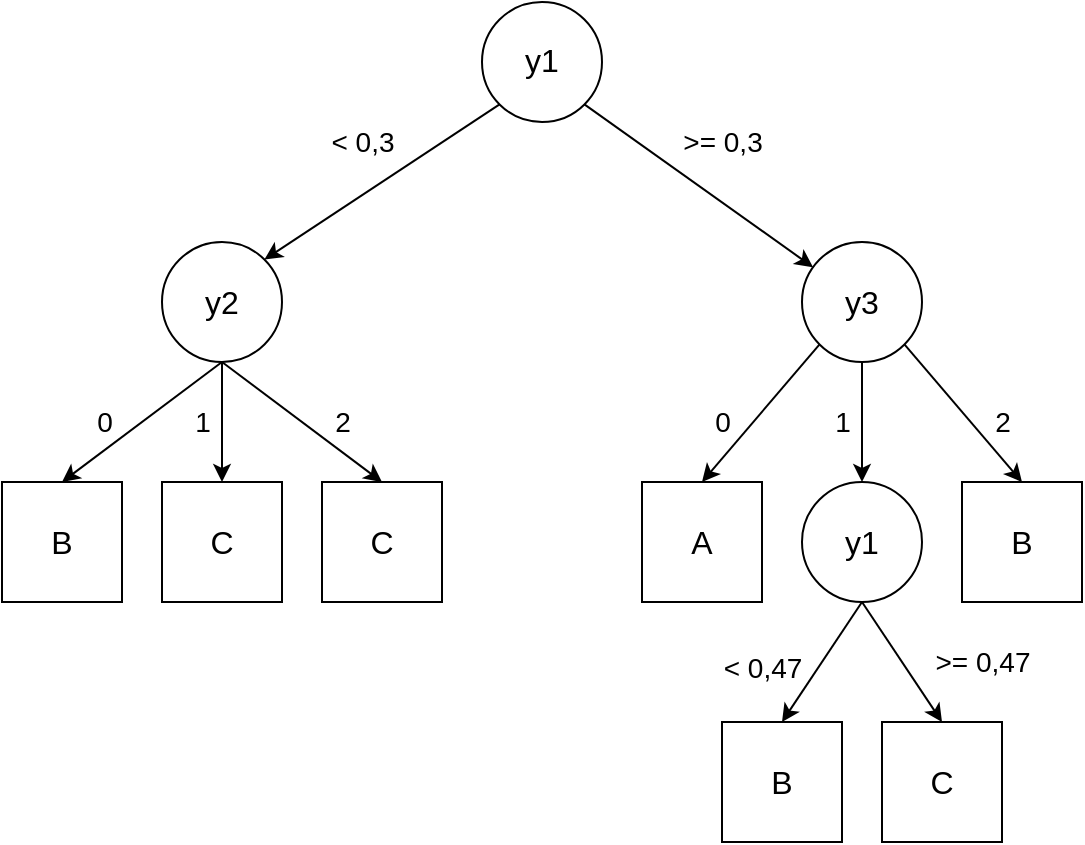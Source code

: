 <mxfile version="24.7.16">
  <diagram name="Page-1" id="EizfMboj0m_JcJLc6Q6Q">
    <mxGraphModel dx="1399" dy="764" grid="0" gridSize="10" guides="1" tooltips="1" connect="1" arrows="1" fold="1" page="1" pageScale="1" pageWidth="850" pageHeight="1100" math="0" shadow="0">
      <root>
        <mxCell id="0" />
        <mxCell id="1" parent="0" />
        <mxCell id="I1Nm32FQnlpQxQIGihCn-21" style="rounded=0;orthogonalLoop=1;jettySize=auto;html=1;exitX=1;exitY=1;exitDx=0;exitDy=0;strokeColor=default;startArrow=none;startFill=0;" edge="1" parent="1" source="I1Nm32FQnlpQxQIGihCn-1" target="I1Nm32FQnlpQxQIGihCn-3">
          <mxGeometry relative="1" as="geometry" />
        </mxCell>
        <mxCell id="I1Nm32FQnlpQxQIGihCn-25" value="&lt;font style=&quot;font-size: 14px;&quot;&gt;&amp;gt;= 0,3&lt;/font&gt;" style="edgeLabel;html=1;align=center;verticalAlign=middle;resizable=0;points=[];fontFamily=Helvetica;fontSize=11;fontColor=default;labelBackgroundColor=default;" vertex="1" connectable="0" parent="I1Nm32FQnlpQxQIGihCn-21">
          <mxGeometry x="0.155" y="-2" relative="1" as="geometry">
            <mxPoint x="4" y="-30" as="offset" />
          </mxGeometry>
        </mxCell>
        <mxCell id="I1Nm32FQnlpQxQIGihCn-23" style="edgeStyle=none;shape=connector;rounded=0;orthogonalLoop=1;jettySize=auto;html=1;exitX=0;exitY=1;exitDx=0;exitDy=0;entryX=1;entryY=0;entryDx=0;entryDy=0;strokeColor=default;align=center;verticalAlign=middle;fontFamily=Helvetica;fontSize=11;fontColor=default;labelBackgroundColor=default;startArrow=none;startFill=0;endArrow=classic;" edge="1" parent="1" source="I1Nm32FQnlpQxQIGihCn-1" target="I1Nm32FQnlpQxQIGihCn-2">
          <mxGeometry relative="1" as="geometry" />
        </mxCell>
        <mxCell id="I1Nm32FQnlpQxQIGihCn-26" value="&lt;font style=&quot;font-size: 14px;&quot;&gt;&amp;lt; 0,3&lt;/font&gt;" style="edgeLabel;html=1;align=center;verticalAlign=middle;resizable=0;points=[];fontFamily=Helvetica;fontSize=11;fontColor=default;labelBackgroundColor=default;fillColor=none;gradientColor=none;" vertex="1" connectable="0" parent="I1Nm32FQnlpQxQIGihCn-23">
          <mxGeometry x="0.008" y="1" relative="1" as="geometry">
            <mxPoint x="-10" y="-21" as="offset" />
          </mxGeometry>
        </mxCell>
        <mxCell id="I1Nm32FQnlpQxQIGihCn-1" value="&lt;p style=&quot;line-height: 120%;&quot;&gt;&lt;/p&gt;&lt;div style=&quot;line-height: 120%;&quot;&gt;&lt;span data-darkreader-inline-color=&quot;&quot; data-darkreader-inline-bgcolor=&quot;&quot; style=&quot;background-color: initial; color: rgb(0, 0, 0); --darkreader-inline-bgcolor: initial; --darkreader-inline-color: #ffffff;&quot;&gt;&lt;font style=&quot;font-size: 16px;&quot;&gt;y1&lt;/font&gt;&lt;/span&gt;&lt;/div&gt;&lt;p&gt;&lt;/p&gt;" style="ellipse;whiteSpace=wrap;html=1;aspect=fixed;align=center;" vertex="1" parent="1">
          <mxGeometry x="370" y="90" width="60" height="60" as="geometry" />
        </mxCell>
        <mxCell id="I1Nm32FQnlpQxQIGihCn-33" style="edgeStyle=none;shape=connector;rounded=0;orthogonalLoop=1;jettySize=auto;html=1;exitX=0.5;exitY=1;exitDx=0;exitDy=0;entryX=0.5;entryY=0;entryDx=0;entryDy=0;strokeColor=default;align=center;verticalAlign=middle;fontFamily=Helvetica;fontSize=11;fontColor=default;labelBackgroundColor=default;resizable=0;startArrow=none;startFill=0;endArrow=classic;" edge="1" parent="1" source="I1Nm32FQnlpQxQIGihCn-2" target="I1Nm32FQnlpQxQIGihCn-14">
          <mxGeometry relative="1" as="geometry" />
        </mxCell>
        <mxCell id="I1Nm32FQnlpQxQIGihCn-37" value="&lt;font style=&quot;font-size: 14px;&quot;&gt;1&lt;/font&gt;" style="edgeLabel;html=1;align=center;verticalAlign=middle;resizable=0;points=[];fontFamily=Helvetica;fontSize=11;fontColor=default;labelBackgroundColor=default;fillColor=none;gradientColor=none;" vertex="1" connectable="0" parent="I1Nm32FQnlpQxQIGihCn-33">
          <mxGeometry x="0.1" y="2" relative="1" as="geometry">
            <mxPoint x="-12" y="-3" as="offset" />
          </mxGeometry>
        </mxCell>
        <mxCell id="I1Nm32FQnlpQxQIGihCn-34" style="edgeStyle=none;shape=connector;rounded=0;orthogonalLoop=1;jettySize=auto;html=1;exitX=0.5;exitY=1;exitDx=0;exitDy=0;entryX=0.5;entryY=0;entryDx=0;entryDy=0;strokeColor=default;align=center;verticalAlign=middle;fontFamily=Helvetica;fontSize=11;fontColor=default;labelBackgroundColor=default;resizable=0;startArrow=none;startFill=0;endArrow=classic;" edge="1" parent="1" source="I1Nm32FQnlpQxQIGihCn-2" target="I1Nm32FQnlpQxQIGihCn-16">
          <mxGeometry relative="1" as="geometry" />
        </mxCell>
        <mxCell id="I1Nm32FQnlpQxQIGihCn-38" value="&lt;span style=&quot;font-size: 14px;&quot;&gt;2&lt;/span&gt;" style="edgeLabel;html=1;align=center;verticalAlign=middle;resizable=0;points=[];fontFamily=Helvetica;fontSize=11;fontColor=default;labelBackgroundColor=default;fillColor=none;gradientColor=none;" vertex="1" connectable="0" parent="I1Nm32FQnlpQxQIGihCn-34">
          <mxGeometry x="0.132" y="-4" relative="1" as="geometry">
            <mxPoint x="17" y="-7" as="offset" />
          </mxGeometry>
        </mxCell>
        <mxCell id="I1Nm32FQnlpQxQIGihCn-35" style="edgeStyle=none;shape=connector;rounded=0;orthogonalLoop=1;jettySize=auto;html=1;exitX=0.5;exitY=1;exitDx=0;exitDy=0;entryX=0.5;entryY=0;entryDx=0;entryDy=0;strokeColor=default;align=center;verticalAlign=middle;fontFamily=Helvetica;fontSize=11;fontColor=default;labelBackgroundColor=default;resizable=0;startArrow=none;startFill=0;endArrow=classic;" edge="1" parent="1" source="I1Nm32FQnlpQxQIGihCn-2" target="I1Nm32FQnlpQxQIGihCn-13">
          <mxGeometry relative="1" as="geometry" />
        </mxCell>
        <mxCell id="I1Nm32FQnlpQxQIGihCn-36" value="&lt;font style=&quot;font-size: 14px;&quot;&gt;0&lt;/font&gt;" style="edgeLabel;html=1;align=center;verticalAlign=middle;resizable=0;points=[];fontFamily=Helvetica;fontSize=11;fontColor=default;labelBackgroundColor=default;fillColor=none;gradientColor=none;" vertex="1" connectable="0" parent="I1Nm32FQnlpQxQIGihCn-35">
          <mxGeometry x="0.064" y="-2" relative="1" as="geometry">
            <mxPoint x="-16" as="offset" />
          </mxGeometry>
        </mxCell>
        <mxCell id="I1Nm32FQnlpQxQIGihCn-2" value="&lt;font style=&quot;font-size: 16px;&quot;&gt;y2&lt;/font&gt;" style="ellipse;whiteSpace=wrap;html=1;aspect=fixed;" vertex="1" parent="1">
          <mxGeometry x="210" y="210" width="60" height="60" as="geometry" />
        </mxCell>
        <mxCell id="I1Nm32FQnlpQxQIGihCn-28" style="edgeStyle=none;shape=connector;rounded=0;orthogonalLoop=1;jettySize=auto;html=1;entryX=0.5;entryY=0;entryDx=0;entryDy=0;strokeColor=default;align=center;verticalAlign=middle;fontFamily=Helvetica;fontSize=11;fontColor=default;labelBackgroundColor=default;resizable=0;startArrow=none;startFill=0;endArrow=classic;" edge="1" parent="1" source="I1Nm32FQnlpQxQIGihCn-3" target="I1Nm32FQnlpQxQIGihCn-7">
          <mxGeometry relative="1" as="geometry" />
        </mxCell>
        <mxCell id="I1Nm32FQnlpQxQIGihCn-40" value="&lt;font style=&quot;font-size: 14px;&quot;&gt;1&lt;/font&gt;" style="edgeLabel;html=1;align=center;verticalAlign=middle;resizable=0;points=[];fontFamily=Helvetica;fontSize=11;fontColor=default;labelBackgroundColor=default;fillColor=none;gradientColor=none;" vertex="1" connectable="0" parent="I1Nm32FQnlpQxQIGihCn-28">
          <mxGeometry x="-0.333" y="1" relative="1" as="geometry">
            <mxPoint x="-11" y="10" as="offset" />
          </mxGeometry>
        </mxCell>
        <mxCell id="I1Nm32FQnlpQxQIGihCn-29" style="edgeStyle=none;shape=connector;rounded=0;orthogonalLoop=1;jettySize=auto;html=1;exitX=0;exitY=1;exitDx=0;exitDy=0;entryX=0.5;entryY=0;entryDx=0;entryDy=0;strokeColor=default;align=center;verticalAlign=middle;fontFamily=Helvetica;fontSize=11;fontColor=default;labelBackgroundColor=default;resizable=0;startArrow=none;startFill=0;endArrow=classic;" edge="1" parent="1" source="I1Nm32FQnlpQxQIGihCn-3" target="I1Nm32FQnlpQxQIGihCn-17">
          <mxGeometry relative="1" as="geometry" />
        </mxCell>
        <mxCell id="I1Nm32FQnlpQxQIGihCn-39" value="&lt;span style=&quot;font-size: 14px;&quot;&gt;0&lt;/span&gt;" style="edgeLabel;html=1;align=center;verticalAlign=middle;resizable=0;points=[];fontFamily=Helvetica;fontSize=11;fontColor=default;labelBackgroundColor=default;fillColor=none;gradientColor=none;" vertex="1" connectable="0" parent="I1Nm32FQnlpQxQIGihCn-29">
          <mxGeometry x="-0.211" y="-2" relative="1" as="geometry">
            <mxPoint x="-24" y="13" as="offset" />
          </mxGeometry>
        </mxCell>
        <mxCell id="I1Nm32FQnlpQxQIGihCn-30" style="edgeStyle=none;shape=connector;rounded=0;orthogonalLoop=1;jettySize=auto;html=1;exitX=1;exitY=1;exitDx=0;exitDy=0;entryX=0.5;entryY=0;entryDx=0;entryDy=0;strokeColor=default;align=center;verticalAlign=middle;fontFamily=Helvetica;fontSize=11;fontColor=default;labelBackgroundColor=default;resizable=0;startArrow=none;startFill=0;endArrow=classic;" edge="1" parent="1" source="I1Nm32FQnlpQxQIGihCn-3" target="I1Nm32FQnlpQxQIGihCn-18">
          <mxGeometry relative="1" as="geometry" />
        </mxCell>
        <mxCell id="I1Nm32FQnlpQxQIGihCn-41" value="&lt;font style=&quot;font-size: 14px;&quot;&gt;2&lt;/font&gt;" style="edgeLabel;html=1;align=center;verticalAlign=middle;resizable=0;points=[];fontFamily=Helvetica;fontSize=11;fontColor=default;labelBackgroundColor=default;fillColor=none;gradientColor=none;" vertex="1" connectable="0" parent="I1Nm32FQnlpQxQIGihCn-30">
          <mxGeometry x="-0.134" y="3" relative="1" as="geometry">
            <mxPoint x="21" y="11" as="offset" />
          </mxGeometry>
        </mxCell>
        <mxCell id="I1Nm32FQnlpQxQIGihCn-3" value="&lt;div style=&quot;&quot;&gt;&lt;font style=&quot;font-size: 16px;&quot;&gt;y3&lt;/font&gt;&lt;/div&gt;" style="ellipse;whiteSpace=wrap;html=1;aspect=fixed;" vertex="1" parent="1">
          <mxGeometry x="530" y="210" width="60" height="60" as="geometry" />
        </mxCell>
        <mxCell id="I1Nm32FQnlpQxQIGihCn-31" style="edgeStyle=none;shape=connector;rounded=0;orthogonalLoop=1;jettySize=auto;html=1;exitX=0.5;exitY=1;exitDx=0;exitDy=0;entryX=0.5;entryY=0;entryDx=0;entryDy=0;strokeColor=default;align=center;verticalAlign=middle;fontFamily=Helvetica;fontSize=11;fontColor=default;labelBackgroundColor=default;resizable=0;startArrow=none;startFill=0;endArrow=classic;" edge="1" parent="1" source="I1Nm32FQnlpQxQIGihCn-7" target="I1Nm32FQnlpQxQIGihCn-19">
          <mxGeometry relative="1" as="geometry" />
        </mxCell>
        <mxCell id="I1Nm32FQnlpQxQIGihCn-43" value="&lt;font style=&quot;font-size: 14px;&quot;&gt;&amp;gt;= 0,47&lt;/font&gt;" style="edgeLabel;html=1;align=center;verticalAlign=middle;resizable=0;points=[];fontFamily=Helvetica;fontSize=11;fontColor=default;labelBackgroundColor=default;fillColor=none;gradientColor=none;" vertex="1" connectable="0" parent="I1Nm32FQnlpQxQIGihCn-31">
          <mxGeometry x="0.008" y="2" relative="1" as="geometry">
            <mxPoint x="38" as="offset" />
          </mxGeometry>
        </mxCell>
        <mxCell id="I1Nm32FQnlpQxQIGihCn-32" style="edgeStyle=none;shape=connector;rounded=0;orthogonalLoop=1;jettySize=auto;html=1;exitX=0.5;exitY=1;exitDx=0;exitDy=0;entryX=0.5;entryY=0;entryDx=0;entryDy=0;strokeColor=default;align=center;verticalAlign=middle;fontFamily=Helvetica;fontSize=11;fontColor=default;labelBackgroundColor=default;resizable=0;startArrow=none;startFill=0;endArrow=classic;" edge="1" parent="1" source="I1Nm32FQnlpQxQIGihCn-7" target="I1Nm32FQnlpQxQIGihCn-20">
          <mxGeometry relative="1" as="geometry" />
        </mxCell>
        <mxCell id="I1Nm32FQnlpQxQIGihCn-42" value="&lt;font style=&quot;font-size: 14px;&quot;&gt;&amp;lt; 0,47&lt;/font&gt;" style="edgeLabel;html=1;align=center;verticalAlign=middle;resizable=0;points=[];fontFamily=Helvetica;fontSize=11;fontColor=default;labelBackgroundColor=default;fillColor=none;gradientColor=none;" vertex="1" connectable="0" parent="I1Nm32FQnlpQxQIGihCn-32">
          <mxGeometry x="0.092" y="-1" relative="1" as="geometry">
            <mxPoint x="-28" as="offset" />
          </mxGeometry>
        </mxCell>
        <mxCell id="I1Nm32FQnlpQxQIGihCn-7" value="&lt;font style=&quot;font-size: 16px;&quot;&gt;y1&lt;/font&gt;" style="ellipse;whiteSpace=wrap;html=1;aspect=fixed;" vertex="1" parent="1">
          <mxGeometry x="530" y="330" width="60" height="60" as="geometry" />
        </mxCell>
        <mxCell id="I1Nm32FQnlpQxQIGihCn-13" value="&lt;font style=&quot;font-size: 16px;&quot;&gt;B&lt;/font&gt;" style="whiteSpace=wrap;html=1;aspect=fixed;" vertex="1" parent="1">
          <mxGeometry x="130" y="330" width="60" height="60" as="geometry" />
        </mxCell>
        <mxCell id="I1Nm32FQnlpQxQIGihCn-14" value="&lt;font style=&quot;font-size: 16px;&quot;&gt;C&lt;/font&gt;" style="whiteSpace=wrap;html=1;aspect=fixed;" vertex="1" parent="1">
          <mxGeometry x="210" y="330" width="60" height="60" as="geometry" />
        </mxCell>
        <mxCell id="I1Nm32FQnlpQxQIGihCn-16" value="&lt;font style=&quot;font-size: 16px;&quot;&gt;C&lt;/font&gt;" style="whiteSpace=wrap;html=1;aspect=fixed;" vertex="1" parent="1">
          <mxGeometry x="290" y="330" width="60" height="60" as="geometry" />
        </mxCell>
        <mxCell id="I1Nm32FQnlpQxQIGihCn-17" value="&lt;font style=&quot;font-size: 16px;&quot;&gt;A&lt;/font&gt;" style="whiteSpace=wrap;html=1;aspect=fixed;" vertex="1" parent="1">
          <mxGeometry x="450" y="330" width="60" height="60" as="geometry" />
        </mxCell>
        <mxCell id="I1Nm32FQnlpQxQIGihCn-18" value="&lt;font style=&quot;font-size: 16px;&quot;&gt;B&lt;/font&gt;" style="whiteSpace=wrap;html=1;aspect=fixed;" vertex="1" parent="1">
          <mxGeometry x="610" y="330" width="60" height="60" as="geometry" />
        </mxCell>
        <mxCell id="I1Nm32FQnlpQxQIGihCn-19" value="&lt;font style=&quot;font-size: 16px;&quot;&gt;C&lt;/font&gt;" style="whiteSpace=wrap;html=1;aspect=fixed;" vertex="1" parent="1">
          <mxGeometry x="570" y="450" width="60" height="60" as="geometry" />
        </mxCell>
        <mxCell id="I1Nm32FQnlpQxQIGihCn-20" value="&lt;font style=&quot;font-size: 16px;&quot;&gt;B&lt;/font&gt;" style="whiteSpace=wrap;html=1;aspect=fixed;" vertex="1" parent="1">
          <mxGeometry x="490" y="450" width="60" height="60" as="geometry" />
        </mxCell>
      </root>
    </mxGraphModel>
  </diagram>
</mxfile>
